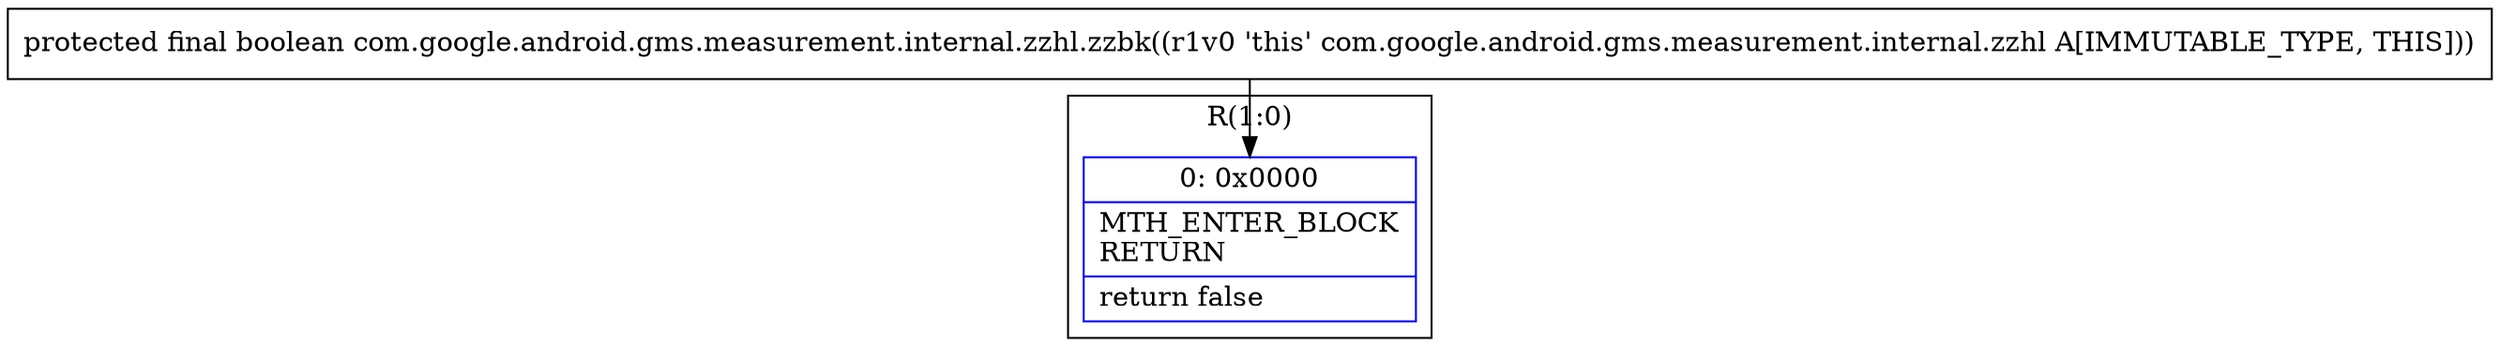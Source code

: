 digraph "CFG forcom.google.android.gms.measurement.internal.zzhl.zzbk()Z" {
subgraph cluster_Region_92987809 {
label = "R(1:0)";
node [shape=record,color=blue];
Node_0 [shape=record,label="{0\:\ 0x0000|MTH_ENTER_BLOCK\lRETURN\l|return false\l}"];
}
MethodNode[shape=record,label="{protected final boolean com.google.android.gms.measurement.internal.zzhl.zzbk((r1v0 'this' com.google.android.gms.measurement.internal.zzhl A[IMMUTABLE_TYPE, THIS])) }"];
MethodNode -> Node_0;
}

